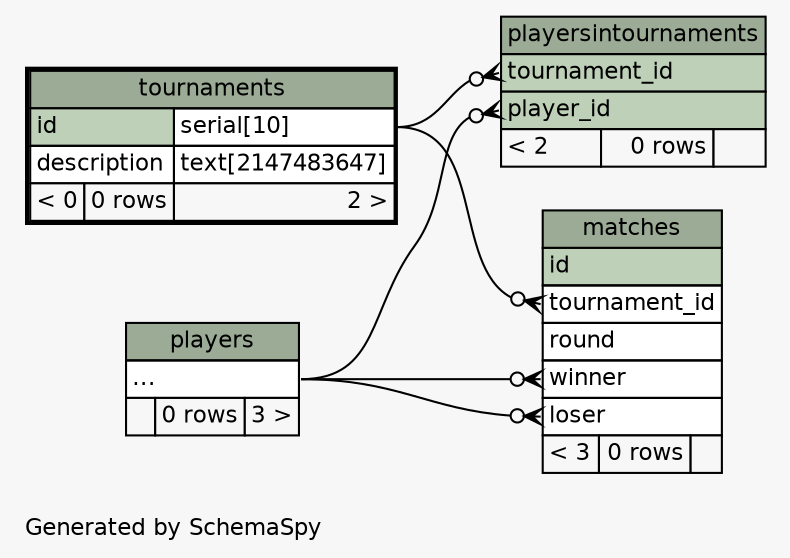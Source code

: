 // dot 2.36.0 on Linux 3.13.0-46-generic
// SchemaSpy rev 590
digraph "twoDegreesRelationshipsDiagram" {
  graph [
    rankdir="RL"
    bgcolor="#f7f7f7"
    label="\nGenerated by SchemaSpy"
    labeljust="l"
    nodesep="0.18"
    ranksep="0.46"
    fontname="Helvetica"
    fontsize="11"
  ];
  node [
    fontname="Helvetica"
    fontsize="11"
    shape="plaintext"
  ];
  edge [
    arrowsize="0.8"
  ];
  "matches":"loser":w -> "players":"elipses":e [arrowhead=none dir=back arrowtail=crowodot];
  "matches":"tournament_id":w -> "tournaments":"id.type":e [arrowhead=none dir=back arrowtail=crowodot];
  "matches":"winner":w -> "players":"elipses":e [arrowhead=none dir=back arrowtail=crowodot];
  "playersintournaments":"player_id":w -> "players":"elipses":e [arrowhead=none dir=back arrowtail=crowodot];
  "playersintournaments":"tournament_id":w -> "tournaments":"id.type":e [arrowhead=none dir=back arrowtail=crowodot];
  "matches" [
    label=<
    <TABLE BORDER="0" CELLBORDER="1" CELLSPACING="0" BGCOLOR="#ffffff">
      <TR><TD COLSPAN="3" BGCOLOR="#9bab96" ALIGN="CENTER">matches</TD></TR>
      <TR><TD PORT="id" COLSPAN="3" BGCOLOR="#bed1b8" ALIGN="LEFT">id</TD></TR>
      <TR><TD PORT="tournament_id" COLSPAN="3" ALIGN="LEFT">tournament_id</TD></TR>
      <TR><TD PORT="round" COLSPAN="3" ALIGN="LEFT">round</TD></TR>
      <TR><TD PORT="winner" COLSPAN="3" ALIGN="LEFT">winner</TD></TR>
      <TR><TD PORT="loser" COLSPAN="3" ALIGN="LEFT">loser</TD></TR>
      <TR><TD ALIGN="LEFT" BGCOLOR="#f7f7f7">&lt; 3</TD><TD ALIGN="RIGHT" BGCOLOR="#f7f7f7">0 rows</TD><TD ALIGN="RIGHT" BGCOLOR="#f7f7f7">  </TD></TR>
    </TABLE>>
    URL="matches.html"
    tooltip="matches"
  ];
  "players" [
    label=<
    <TABLE BORDER="0" CELLBORDER="1" CELLSPACING="0" BGCOLOR="#ffffff">
      <TR><TD COLSPAN="3" BGCOLOR="#9bab96" ALIGN="CENTER">players</TD></TR>
      <TR><TD PORT="elipses" COLSPAN="3" ALIGN="LEFT">...</TD></TR>
      <TR><TD ALIGN="LEFT" BGCOLOR="#f7f7f7">  </TD><TD ALIGN="RIGHT" BGCOLOR="#f7f7f7">0 rows</TD><TD ALIGN="RIGHT" BGCOLOR="#f7f7f7">3 &gt;</TD></TR>
    </TABLE>>
    URL="players.html"
    tooltip="players"
  ];
  "playersintournaments" [
    label=<
    <TABLE BORDER="0" CELLBORDER="1" CELLSPACING="0" BGCOLOR="#ffffff">
      <TR><TD COLSPAN="3" BGCOLOR="#9bab96" ALIGN="CENTER">playersintournaments</TD></TR>
      <TR><TD PORT="tournament_id" COLSPAN="3" BGCOLOR="#bed1b8" ALIGN="LEFT">tournament_id</TD></TR>
      <TR><TD PORT="player_id" COLSPAN="3" BGCOLOR="#bed1b8" ALIGN="LEFT">player_id</TD></TR>
      <TR><TD ALIGN="LEFT" BGCOLOR="#f7f7f7">&lt; 2</TD><TD ALIGN="RIGHT" BGCOLOR="#f7f7f7">0 rows</TD><TD ALIGN="RIGHT" BGCOLOR="#f7f7f7">  </TD></TR>
    </TABLE>>
    URL="playersintournaments.html"
    tooltip="playersintournaments"
  ];
  "tournaments" [
    label=<
    <TABLE BORDER="2" CELLBORDER="1" CELLSPACING="0" BGCOLOR="#ffffff">
      <TR><TD COLSPAN="3" BGCOLOR="#9bab96" ALIGN="CENTER">tournaments</TD></TR>
      <TR><TD PORT="id" COLSPAN="2" BGCOLOR="#bed1b8" ALIGN="LEFT">id</TD><TD PORT="id.type" ALIGN="LEFT">serial[10]</TD></TR>
      <TR><TD PORT="description" COLSPAN="2" ALIGN="LEFT">description</TD><TD PORT="description.type" ALIGN="LEFT">text[2147483647]</TD></TR>
      <TR><TD ALIGN="LEFT" BGCOLOR="#f7f7f7">&lt; 0</TD><TD ALIGN="RIGHT" BGCOLOR="#f7f7f7">0 rows</TD><TD ALIGN="RIGHT" BGCOLOR="#f7f7f7">2 &gt;</TD></TR>
    </TABLE>>
    URL="tournaments.html"
    tooltip="tournaments"
  ];
}
